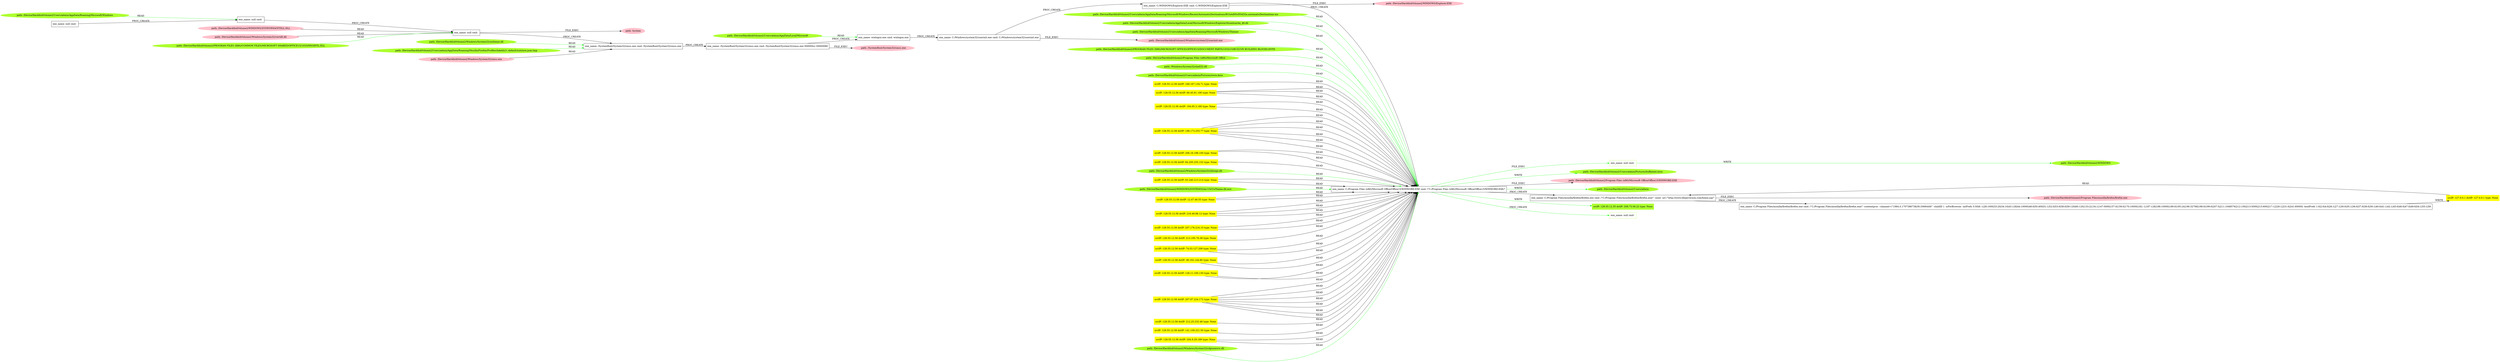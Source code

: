 digraph {
	rankdir=LR
	35 [label="exe_name: C:/Program Files (x86)/Microsoft Office/Office15/WINWORD.EXE cmd: /\"C:/Program Files (x86)/Microsoft Office/Office15/WINWORD.EXE/\"" color=black shape=box style=solid]
	92 [label="exe_name: null cmd: " color=greenyellow shape=box style=solid]
	35 -> 92 [label=FILE_EXEC color=green]
	87 [label="path: /Device/HarddiskVolume2/Users/admin/AppData/Roaming/Microsoft/Windows" color=greenyellow shape=oval style=filled]
	7 [label="exe_name: null cmd: " color=black shape=box style=solid]
	87 -> 7 [label=READ color=green]
	99 [label="path: /Device/HarddiskVolume2/Users/admin/AppData/Roaming/Microsoft/Windows/Recent/AutomaticDestinations/f01b4d95cf55d32a.automaticDestinations-ms" color=greenyellow shape=oval style=filled]
	35 [label="exe_name: C:/Program Files (x86)/Microsoft Office/Office15/WINWORD.EXE cmd: /\"C:/Program Files (x86)/Microsoft Office/Office15/WINWORD.EXE/\"" color=black shape=box style=solid]
	99 -> 35 [label=READ color=green]
	91 [label="path: /Device/HarddiskVolume2/Users/admin/AppData/Local/Microsoft" color=greenyellow shape=oval style=filled]
	52 [label="exe_name: winlogon.exe cmd: winlogon.exe" color=black shape=box style=solid]
	91 -> 52 [label=READ color=green]
	97 [label="path: /Device/HarddiskVolume2/Users/admin/AppData/Local/Microsoft/Windows/Explorer/thumbcache_48.db" color=greenyellow shape=oval style=filled]
	35 [label="exe_name: C:/Program Files (x86)/Microsoft Office/Office15/WINWORD.EXE cmd: /\"C:/Program Files (x86)/Microsoft Office/Office15/WINWORD.EXE/\"" color=black shape=box style=solid]
	97 -> 35 [label=READ color=green]
	95 [label="path: /Device/HarddiskVolume2/Users/admin/AppData/Roaming/Microsoft/Windows/Themes" color=greenyellow shape=oval style=filled]
	35 [label="exe_name: C:/Program Files (x86)/Microsoft Office/Office15/WINWORD.EXE cmd: /\"C:/Program Files (x86)/Microsoft Office/Office15/WINWORD.EXE/\"" color=black shape=box style=solid]
	95 -> 35 [label=READ color=green]
	89 [label="path: /Device/HarddiskVolume2/Windows/System32/uxtheme.dll" color=greenyellow shape=oval style=filled]
	56 [label="exe_name: /SystemRoot/System32/smss.exe cmd: /SystemRoot/System32/smss.exe" color=black shape=box style=solid]
	89 -> 56 [label=READ color=green]
	98 [label="path: /Device/HarddiskVolume2/PROGRAM FILES (X86)/MICROSOFT OFFICE/OFFICE15/DOCUMENT PARTS/1033/15/BUILT-IN BUILDING BLOCKS.DOTX" color=greenyellow shape=oval style=filled]
	35 [label="exe_name: C:/Program Files (x86)/Microsoft Office/Office15/WINWORD.EXE cmd: /\"C:/Program Files (x86)/Microsoft Office/Office15/WINWORD.EXE/\"" color=black shape=box style=solid]
	98 -> 35 [label=READ color=green]
	7 [label="exe_name: null cmd: " color=black shape=box style=solid]
	68 [label="exe_name: null cmd: " color=black shape=box style=solid]
	7 -> 68 [label=PROC_CREATE color=black]
	14 [label="exe_name: null cmd: " color=black shape=box style=solid]
	7 [label="exe_name: null cmd: " color=black shape=box style=solid]
	14 -> 7 [label=PROC_CREATE color=black]
	68 [label="exe_name: null cmd: " color=black shape=box style=solid]
	12 [label="path: System" color=pink shape=oval style=filled]
	68 -> 12 [label=FILE_EXEC color=black]
	8 [label="path: /Device/HarddiskVolume2/WINDOWS/SYSWOW64/NTDLL.DLL" color=pink shape=oval style=filled]
	68 [label="exe_name: null cmd: " color=black shape=box style=solid]
	8 -> 68 [label=READ color=black]
	9 [label="path: /Device/HarddiskVolume2/Windows/System32/vertdll.dll" color=pink shape=oval style=filled]
	68 [label="exe_name: null cmd: " color=black shape=box style=solid]
	9 -> 68 [label=READ color=black]
	68 [label="exe_name: null cmd: " color=black shape=box style=solid]
	56 [label="exe_name: /SystemRoot/System32/smss.exe cmd: /SystemRoot/System32/smss.exe" color=black shape=box style=solid]
	68 -> 56 [label=PROC_CREATE color=black]
	72 [label="path: /Device/HarddiskVolume2/Windows/System32/smss.exe" color=pink shape=oval style=filled]
	56 [label="exe_name: /SystemRoot/System32/smss.exe cmd: /SystemRoot/System32/smss.exe" color=black shape=box style=solid]
	72 -> 56 [label=READ color=black]
	56 [label="exe_name: /SystemRoot/System32/smss.exe cmd: /SystemRoot/System32/smss.exe" color=black shape=box style=solid]
	54 [label="exe_name: /SystemRoot/System32/smss.exe cmd: /SystemRoot/System32/smss.exe 000000cc 00000080" color=black shape=box style=solid]
	56 -> 54 [label=PROC_CREATE color=black]
	54 [label="exe_name: /SystemRoot/System32/smss.exe cmd: /SystemRoot/System32/smss.exe 000000cc 00000080" color=black shape=box style=solid]
	83 [label="path: /SystemRoot/System32/smss.exe" color=pink shape=oval style=filled]
	54 -> 83 [label=FILE_EXEC color=black]
	54 [label="exe_name: /SystemRoot/System32/smss.exe cmd: /SystemRoot/System32/smss.exe 000000cc 00000080" color=black shape=box style=solid]
	52 [label="exe_name: winlogon.exe cmd: winlogon.exe" color=black shape=box style=solid]
	54 -> 52 [label=PROC_CREATE color=black]
	52 [label="exe_name: winlogon.exe cmd: winlogon.exe" color=black shape=box style=solid]
	38 [label="exe_name: C:/Windows/system32/userinit.exe cmd: C:/Windows/system32/userinit.exe" color=black shape=box style=solid]
	52 -> 38 [label=PROC_CREATE color=black]
	38 [label="exe_name: C:/Windows/system32/userinit.exe cmd: C:/Windows/system32/userinit.exe" color=black shape=box style=solid]
	53 [label="path: /Device/HarddiskVolume2/Windows/system32/userinit.exe" color=pink shape=oval style=filled]
	38 -> 53 [label=FILE_EXEC color=black]
	38 [label="exe_name: C:/Windows/system32/userinit.exe cmd: C:/Windows/system32/userinit.exe" color=black shape=box style=solid]
	41 [label="exe_name: C:/WINDOWS/Explorer.EXE cmd: C:/WINDOWS/Explorer.EXE" color=black shape=box style=solid]
	38 -> 41 [label=PROC_CREATE color=black]
	41 [label="exe_name: C:/WINDOWS/Explorer.EXE cmd: C:/WINDOWS/Explorer.EXE" color=black shape=box style=solid]
	40 [label="path: /Device/HarddiskVolume2/WINDOWS/Explorer.EXE" color=pink shape=oval style=filled]
	41 -> 40 [label=FILE_EXEC color=black]
	105 [label="path: /Windows/System32/shell32.dll" color=greenyellow shape=oval style=filled]
	35 [label="exe_name: C:/Program Files (x86)/Microsoft Office/Office15/WINWORD.EXE cmd: /\"C:/Program Files (x86)/Microsoft Office/Office15/WINWORD.EXE/\"" color=black shape=box style=solid]
	105 -> 35 [label=READ color=green]
	102 [label="path: /Device/HarddiskVolume2/Users/admin/Pictures/www.docx" color=greenyellow shape=oval style=filled]
	35 [label="exe_name: C:/Program Files (x86)/Microsoft Office/Office15/WINWORD.EXE cmd: /\"C:/Program Files (x86)/Microsoft Office/Office15/WINWORD.EXE/\"" color=black shape=box style=solid]
	102 -> 35 [label=READ color=green]
	35 [label="exe_name: C:/Program Files (x86)/Microsoft Office/Office15/WINWORD.EXE cmd: /\"C:/Program Files (x86)/Microsoft Office/Office15/WINWORD.EXE/\"" color=black shape=box style=solid]
	106 [label="path: /Device/HarddiskVolume2/Users/admin/Pictures/buffaloed.docx" color=greenyellow shape=oval style=filled]
	35 -> 106 [label=WRITE color=green]
	41 [label="exe_name: C:/WINDOWS/Explorer.EXE cmd: C:/WINDOWS/Explorer.EXE" color=black shape=box style=solid]
	35 [label="exe_name: C:/Program Files (x86)/Microsoft Office/Office15/WINWORD.EXE cmd: /\"C:/Program Files (x86)/Microsoft Office/Office15/WINWORD.EXE/\"" color=black shape=box style=solid]
	41 -> 35 [label=PROC_CREATE color=black]
	35 [label="exe_name: C:/Program Files (x86)/Microsoft Office/Office15/WINWORD.EXE cmd: /\"C:/Program Files (x86)/Microsoft Office/Office15/WINWORD.EXE/\"" color=black shape=box style=solid]
	23 [label="path: /Device/HarddiskVolume2/Program Files (x86)/Microsoft Office/Office15/WINWORD.EXE" color=pink shape=oval style=filled]
	35 -> 23 [label=FILE_EXEC color=black]
	24 [label="srcIP: 128.55.12.56 dstIP: 168.167.134.71 type: None" color=yellow shape=box style=filled]
	35 [label="exe_name: C:/Program Files (x86)/Microsoft Office/Office15/WINWORD.EXE cmd: /\"C:/Program Files (x86)/Microsoft Office/Office15/WINWORD.EXE/\"" color=black shape=box style=solid]
	24 -> 35 [label=READ color=black]
	45 [label="srcIP: 128.55.12.56 dstIP: 66.45.81.190 type: None" color=yellow shape=box style=filled]
	35 [label="exe_name: C:/Program Files (x86)/Microsoft Office/Office15/WINWORD.EXE cmd: /\"C:/Program Files (x86)/Microsoft Office/Office15/WINWORD.EXE/\"" color=black shape=box style=solid]
	45 -> 35 [label=READ color=black]
	45 [label="srcIP: 128.55.12.56 dstIP: 66.45.81.190 type: None" color=yellow shape=box style=filled]
	35 [label="exe_name: C:/Program Files (x86)/Microsoft Office/Office15/WINWORD.EXE cmd: /\"C:/Program Files (x86)/Microsoft Office/Office15/WINWORD.EXE/\"" color=black shape=box style=solid]
	45 -> 35 [label=READ color=black]
	45 [label="srcIP: 128.55.12.56 dstIP: 66.45.81.190 type: None" color=yellow shape=box style=filled]
	35 [label="exe_name: C:/Program Files (x86)/Microsoft Office/Office15/WINWORD.EXE cmd: /\"C:/Program Files (x86)/Microsoft Office/Office15/WINWORD.EXE/\"" color=black shape=box style=solid]
	45 -> 35 [label=READ color=black]
	44 [label="srcIP: 128.55.12.56 dstIP: 194.65.3.180 type: None" color=yellow shape=box style=filled]
	35 [label="exe_name: C:/Program Files (x86)/Microsoft Office/Office15/WINWORD.EXE cmd: /\"C:/Program Files (x86)/Microsoft Office/Office15/WINWORD.EXE/\"" color=black shape=box style=solid]
	44 -> 35 [label=READ color=black]
	44 [label="srcIP: 128.55.12.56 dstIP: 194.65.3.180 type: None" color=yellow shape=box style=filled]
	35 [label="exe_name: C:/Program Files (x86)/Microsoft Office/Office15/WINWORD.EXE cmd: /\"C:/Program Files (x86)/Microsoft Office/Office15/WINWORD.EXE/\"" color=black shape=box style=solid]
	44 -> 35 [label=READ color=black]
	16 [label="srcIP: 128.55.12.56 dstIP: 198.173.255.77 type: None" color=yellow shape=box style=filled]
	35 [label="exe_name: C:/Program Files (x86)/Microsoft Office/Office15/WINWORD.EXE cmd: /\"C:/Program Files (x86)/Microsoft Office/Office15/WINWORD.EXE/\"" color=black shape=box style=solid]
	16 -> 35 [label=READ color=black]
	16 [label="srcIP: 128.55.12.56 dstIP: 198.173.255.77 type: None" color=yellow shape=box style=filled]
	35 [label="exe_name: C:/Program Files (x86)/Microsoft Office/Office15/WINWORD.EXE cmd: /\"C:/Program Files (x86)/Microsoft Office/Office15/WINWORD.EXE/\"" color=black shape=box style=solid]
	16 -> 35 [label=READ color=black]
	16 [label="srcIP: 128.55.12.56 dstIP: 198.173.255.77 type: None" color=yellow shape=box style=filled]
	35 [label="exe_name: C:/Program Files (x86)/Microsoft Office/Office15/WINWORD.EXE cmd: /\"C:/Program Files (x86)/Microsoft Office/Office15/WINWORD.EXE/\"" color=black shape=box style=solid]
	16 -> 35 [label=READ color=black]
	16 [label="srcIP: 128.55.12.56 dstIP: 198.173.255.77 type: None" color=yellow shape=box style=filled]
	35 [label="exe_name: C:/Program Files (x86)/Microsoft Office/Office15/WINWORD.EXE cmd: /\"C:/Program Files (x86)/Microsoft Office/Office15/WINWORD.EXE/\"" color=black shape=box style=solid]
	16 -> 35 [label=READ color=black]
	16 [label="srcIP: 128.55.12.56 dstIP: 198.173.255.77 type: None" color=yellow shape=box style=filled]
	35 [label="exe_name: C:/Program Files (x86)/Microsoft Office/Office15/WINWORD.EXE cmd: /\"C:/Program Files (x86)/Microsoft Office/Office15/WINWORD.EXE/\"" color=black shape=box style=solid]
	16 -> 35 [label=READ color=black]
	16 [label="srcIP: 128.55.12.56 dstIP: 198.173.255.77 type: None" color=yellow shape=box style=filled]
	35 [label="exe_name: C:/Program Files (x86)/Microsoft Office/Office15/WINWORD.EXE cmd: /\"C:/Program Files (x86)/Microsoft Office/Office15/WINWORD.EXE/\"" color=black shape=box style=solid]
	16 -> 35 [label=READ color=black]
	6 [label="srcIP: 128.55.12.56 dstIP: 206.16.198.100 type: None" color=yellow shape=box style=filled]
	35 [label="exe_name: C:/Program Files (x86)/Microsoft Office/Office15/WINWORD.EXE cmd: /\"C:/Program Files (x86)/Microsoft Office/Office15/WINWORD.EXE/\"" color=black shape=box style=solid]
	6 -> 35 [label=READ color=black]
	6 [label="srcIP: 128.55.12.56 dstIP: 206.16.198.100 type: None" color=yellow shape=box style=filled]
	35 [label="exe_name: C:/Program Files (x86)/Microsoft Office/Office15/WINWORD.EXE cmd: /\"C:/Program Files (x86)/Microsoft Office/Office15/WINWORD.EXE/\"" color=black shape=box style=solid]
	6 -> 35 [label=READ color=black]
	76 [label="srcIP: 128.55.12.56 dstIP: 84.205.255.152 type: None" color=yellow shape=box style=filled]
	35 [label="exe_name: C:/Program Files (x86)/Microsoft Office/Office15/WINWORD.EXE cmd: /\"C:/Program Files (x86)/Microsoft Office/Office15/WINWORD.EXE/\"" color=black shape=box style=solid]
	76 -> 35 [label=READ color=black]
	103 [label="path: /Device/HarddiskVolume2/Windows/System32/shlwapi.dll" color=greenyellow shape=oval style=filled]
	35 [label="exe_name: C:/Program Files (x86)/Microsoft Office/Office15/WINWORD.EXE cmd: /\"C:/Program Files (x86)/Microsoft Office/Office15/WINWORD.EXE/\"" color=black shape=box style=solid]
	103 -> 35 [label=READ color=green]
	11 [label="srcIP: 128.55.12.56 dstIP: 63.240.213.214 type: None" color=yellow shape=box style=filled]
	35 [label="exe_name: C:/Program Files (x86)/Microsoft Office/Office15/WINWORD.EXE cmd: /\"C:/Program Files (x86)/Microsoft Office/Office15/WINWORD.EXE/\"" color=black shape=box style=solid]
	11 -> 35 [label=READ color=black]
	11 [label="srcIP: 128.55.12.56 dstIP: 63.240.213.214 type: None" color=yellow shape=box style=filled]
	35 [label="exe_name: C:/Program Files (x86)/Microsoft Office/Office15/WINWORD.EXE cmd: /\"C:/Program Files (x86)/Microsoft Office/Office15/WINWORD.EXE/\"" color=black shape=box style=solid]
	11 -> 35 [label=READ color=black]
	35 [label="exe_name: C:/Program Files (x86)/Microsoft Office/Office15/WINWORD.EXE cmd: /\"C:/Program Files (x86)/Microsoft Office/Office15/WINWORD.EXE/\"" color=black shape=box style=solid]
	96 [label="path: /Device/HarddiskVolume2/Users/admin" color=greenyellow shape=oval style=filled]
	35 -> 96 [label=WRITE color=green]
	94 [label="path: /Device/HarddiskVolume2/WINDOWS/SYSTEM32/en-US/UxTheme.dll.mui" color=greenyellow shape=oval style=filled]
	35 [label="exe_name: C:/Program Files (x86)/Microsoft Office/Office15/WINWORD.EXE cmd: /\"C:/Program Files (x86)/Microsoft Office/Office15/WINWORD.EXE/\"" color=black shape=box style=solid]
	94 -> 35 [label=READ color=green]
	88 [label="path: /Device/HarddiskVolume2/PROGRAM FILES (X86)/COMMON FILES/MICROSOFT SHARED/OFFICE15/1033/MSOINTL.DLL" color=greenyellow shape=oval style=filled]
	68 [label="exe_name: null cmd: " color=black shape=box style=solid]
	88 -> 68 [label=READ color=green]
	57 [label="srcIP: 128.55.12.56 dstIP: 12.47.46.55 type: None" color=yellow shape=box style=filled]
	35 [label="exe_name: C:/Program Files (x86)/Microsoft Office/Office15/WINWORD.EXE cmd: /\"C:/Program Files (x86)/Microsoft Office/Office15/WINWORD.EXE/\"" color=black shape=box style=solid]
	57 -> 35 [label=READ color=black]
	57 [label="srcIP: 128.55.12.56 dstIP: 12.47.46.55 type: None" color=yellow shape=box style=filled]
	35 [label="exe_name: C:/Program Files (x86)/Microsoft Office/Office15/WINWORD.EXE cmd: /\"C:/Program Files (x86)/Microsoft Office/Office15/WINWORD.EXE/\"" color=black shape=box style=solid]
	57 -> 35 [label=READ color=black]
	10 [label="srcIP: 128.55.12.56 dstIP: 216.49.88.12 type: None" color=yellow shape=box style=filled]
	35 [label="exe_name: C:/Program Files (x86)/Microsoft Office/Office15/WINWORD.EXE cmd: /\"C:/Program Files (x86)/Microsoft Office/Office15/WINWORD.EXE/\"" color=black shape=box style=solid]
	10 -> 35 [label=READ color=black]
	10 [label="srcIP: 128.55.12.56 dstIP: 216.49.88.12 type: None" color=yellow shape=box style=filled]
	35 [label="exe_name: C:/Program Files (x86)/Microsoft Office/Office15/WINWORD.EXE cmd: /\"C:/Program Files (x86)/Microsoft Office/Office15/WINWORD.EXE/\"" color=black shape=box style=solid]
	10 -> 35 [label=READ color=black]
	10 [label="srcIP: 128.55.12.56 dstIP: 216.49.88.12 type: None" color=yellow shape=box style=filled]
	35 [label="exe_name: C:/Program Files (x86)/Microsoft Office/Office15/WINWORD.EXE cmd: /\"C:/Program Files (x86)/Microsoft Office/Office15/WINWORD.EXE/\"" color=black shape=box style=solid]
	10 -> 35 [label=READ color=black]
	15 [label="srcIP: 128.55.12.56 dstIP: 207.176.216.10 type: None" color=yellow shape=box style=filled]
	35 [label="exe_name: C:/Program Files (x86)/Microsoft Office/Office15/WINWORD.EXE cmd: /\"C:/Program Files (x86)/Microsoft Office/Office15/WINWORD.EXE/\"" color=black shape=box style=solid]
	15 -> 35 [label=READ color=black]
	15 [label="srcIP: 128.55.12.56 dstIP: 207.176.216.10 type: None" color=yellow shape=box style=filled]
	35 [label="exe_name: C:/Program Files (x86)/Microsoft Office/Office15/WINWORD.EXE cmd: /\"C:/Program Files (x86)/Microsoft Office/Office15/WINWORD.EXE/\"" color=black shape=box style=solid]
	15 -> 35 [label=READ color=black]
	81 [label="srcIP: 128.55.12.56 dstIP: 213.195.76.38 type: None" color=yellow shape=box style=filled]
	35 [label="exe_name: C:/Program Files (x86)/Microsoft Office/Office15/WINWORD.EXE cmd: /\"C:/Program Files (x86)/Microsoft Office/Office15/WINWORD.EXE/\"" color=black shape=box style=solid]
	81 -> 35 [label=READ color=black]
	61 [label="srcIP: 128.55.12.56 dstIP: 74.53.127.208 type: None" color=yellow shape=box style=filled]
	35 [label="exe_name: C:/Program Files (x86)/Microsoft Office/Office15/WINWORD.EXE cmd: /\"C:/Program Files (x86)/Microsoft Office/Office15/WINWORD.EXE/\"" color=black shape=box style=solid]
	61 -> 35 [label=READ color=black]
	61 [label="srcIP: 128.55.12.56 dstIP: 74.53.127.208 type: None" color=yellow shape=box style=filled]
	35 [label="exe_name: C:/Program Files (x86)/Microsoft Office/Office15/WINWORD.EXE cmd: /\"C:/Program Files (x86)/Microsoft Office/Office15/WINWORD.EXE/\"" color=black shape=box style=solid]
	61 -> 35 [label=READ color=black]
	51 [label="srcIP: 128.55.12.56 dstIP: 38.102.144.80 type: None" color=yellow shape=box style=filled]
	35 [label="exe_name: C:/Program Files (x86)/Microsoft Office/Office15/WINWORD.EXE cmd: /\"C:/Program Files (x86)/Microsoft Office/Office15/WINWORD.EXE/\"" color=black shape=box style=solid]
	51 -> 35 [label=READ color=black]
	51 [label="srcIP: 128.55.12.56 dstIP: 38.102.144.80 type: None" color=yellow shape=box style=filled]
	35 [label="exe_name: C:/Program Files (x86)/Microsoft Office/Office15/WINWORD.EXE cmd: /\"C:/Program Files (x86)/Microsoft Office/Office15/WINWORD.EXE/\"" color=black shape=box style=solid]
	51 -> 35 [label=READ color=black]
	19 [label="srcIP: 128.55.12.56 dstIP: 128.11.100.130 type: None" color=yellow shape=box style=filled]
	35 [label="exe_name: C:/Program Files (x86)/Microsoft Office/Office15/WINWORD.EXE cmd: /\"C:/Program Files (x86)/Microsoft Office/Office15/WINWORD.EXE/\"" color=black shape=box style=solid]
	19 -> 35 [label=READ color=black]
	19 [label="srcIP: 128.55.12.56 dstIP: 128.11.100.130 type: None" color=yellow shape=box style=filled]
	35 [label="exe_name: C:/Program Files (x86)/Microsoft Office/Office15/WINWORD.EXE cmd: /\"C:/Program Files (x86)/Microsoft Office/Office15/WINWORD.EXE/\"" color=black shape=box style=solid]
	19 -> 35 [label=READ color=black]
	46 [label="srcIP: 128.55.12.56 dstIP: 207.97.224.172 type: None" color=yellow shape=box style=filled]
	35 [label="exe_name: C:/Program Files (x86)/Microsoft Office/Office15/WINWORD.EXE cmd: /\"C:/Program Files (x86)/Microsoft Office/Office15/WINWORD.EXE/\"" color=black shape=box style=solid]
	46 -> 35 [label=READ color=black]
	46 [label="srcIP: 128.55.12.56 dstIP: 207.97.224.172 type: None" color=yellow shape=box style=filled]
	35 [label="exe_name: C:/Program Files (x86)/Microsoft Office/Office15/WINWORD.EXE cmd: /\"C:/Program Files (x86)/Microsoft Office/Office15/WINWORD.EXE/\"" color=black shape=box style=solid]
	46 -> 35 [label=READ color=black]
	46 [label="srcIP: 128.55.12.56 dstIP: 207.97.224.172 type: None" color=yellow shape=box style=filled]
	35 [label="exe_name: C:/Program Files (x86)/Microsoft Office/Office15/WINWORD.EXE cmd: /\"C:/Program Files (x86)/Microsoft Office/Office15/WINWORD.EXE/\"" color=black shape=box style=solid]
	46 -> 35 [label=READ color=black]
	46 [label="srcIP: 128.55.12.56 dstIP: 207.97.224.172 type: None" color=yellow shape=box style=filled]
	35 [label="exe_name: C:/Program Files (x86)/Microsoft Office/Office15/WINWORD.EXE cmd: /\"C:/Program Files (x86)/Microsoft Office/Office15/WINWORD.EXE/\"" color=black shape=box style=solid]
	46 -> 35 [label=READ color=black]
	46 [label="srcIP: 128.55.12.56 dstIP: 207.97.224.172 type: None" color=yellow shape=box style=filled]
	35 [label="exe_name: C:/Program Files (x86)/Microsoft Office/Office15/WINWORD.EXE cmd: /\"C:/Program Files (x86)/Microsoft Office/Office15/WINWORD.EXE/\"" color=black shape=box style=solid]
	46 -> 35 [label=READ color=black]
	46 [label="srcIP: 128.55.12.56 dstIP: 207.97.224.172 type: None" color=yellow shape=box style=filled]
	35 [label="exe_name: C:/Program Files (x86)/Microsoft Office/Office15/WINWORD.EXE cmd: /\"C:/Program Files (x86)/Microsoft Office/Office15/WINWORD.EXE/\"" color=black shape=box style=solid]
	46 -> 35 [label=READ color=black]
	46 [label="srcIP: 128.55.12.56 dstIP: 207.97.224.172 type: None" color=yellow shape=box style=filled]
	35 [label="exe_name: C:/Program Files (x86)/Microsoft Office/Office15/WINWORD.EXE cmd: /\"C:/Program Files (x86)/Microsoft Office/Office15/WINWORD.EXE/\"" color=black shape=box style=solid]
	46 -> 35 [label=READ color=black]
	20 [label="srcIP: 128.55.12.56 dstIP: 212.25.232.48 type: None" color=yellow shape=box style=filled]
	35 [label="exe_name: C:/Program Files (x86)/Microsoft Office/Office15/WINWORD.EXE cmd: /\"C:/Program Files (x86)/Microsoft Office/Office15/WINWORD.EXE/\"" color=black shape=box style=solid]
	20 -> 35 [label=READ color=black]
	27 [label="srcIP: 128.55.12.56 dstIP: 141.109.221.50 type: None" color=yellow shape=box style=filled]
	35 [label="exe_name: C:/Program Files (x86)/Microsoft Office/Office15/WINWORD.EXE cmd: /\"C:/Program Files (x86)/Microsoft Office/Office15/WINWORD.EXE/\"" color=black shape=box style=solid]
	27 -> 35 [label=READ color=black]
	48 [label="srcIP: 128.55.12.56 dstIP: 204.9.29.189 type: None" color=yellow shape=box style=filled]
	35 [label="exe_name: C:/Program Files (x86)/Microsoft Office/Office15/WINWORD.EXE cmd: /\"C:/Program Files (x86)/Microsoft Office/Office15/WINWORD.EXE/\"" color=black shape=box style=solid]
	48 -> 35 [label=READ color=black]
	48 [label="srcIP: 128.55.12.56 dstIP: 204.9.29.189 type: None" color=yellow shape=box style=filled]
	35 [label="exe_name: C:/Program Files (x86)/Microsoft Office/Office15/WINWORD.EXE cmd: /\"C:/Program Files (x86)/Microsoft Office/Office15/WINWORD.EXE/\"" color=black shape=box style=solid]
	48 -> 35 [label=READ color=black]
	35 [label="exe_name: C:/Program Files (x86)/Microsoft Office/Office15/WINWORD.EXE cmd: /\"C:/Program Files (x86)/Microsoft Office/Office15/WINWORD.EXE/\"" color=black shape=box style=solid]
	0 [label="exe_name: C:/Program Files/mozilla/firefox/firefox.exe cmd: /\"C:/Program Files/mozilla/firefox/firefox.exe/\" -osint -url /\"http://www.lillianvernon.com/home.jsp/\"" color=black shape=box style=solid]
	35 -> 0 [label=PROC_CREATE color=black]
	0 [label="exe_name: C:/Program Files/mozilla/firefox/firefox.exe cmd: /\"C:/Program Files/mozilla/firefox/firefox.exe/\" -osint -url /\"http://www.lillianvernon.com/home.jsp/\"" color=black shape=box style=solid]
	37 [label="path: /Device/HarddiskVolume2/Program Files/mozilla/firefox/firefox.exe" color=pink shape=oval style=filled]
	0 -> 37 [label=FILE_EXEC color=black]
	2 [label="srcIP: 127.0.0.1 dstIP: 127.0.0.1 type: None" color=yellow shape=box style=filled]
	0 [label="exe_name: C:/Program Files/mozilla/firefox/firefox.exe cmd: /\"C:/Program Files/mozilla/firefox/firefox.exe/\" -osint -url /\"http://www.lillianvernon.com/home.jsp/\"" color=black shape=box style=solid]
	2 -> 0 [label=READ color=black]
	0 [label="exe_name: C:/Program Files/mozilla/firefox/firefox.exe cmd: /\"C:/Program Files/mozilla/firefox/firefox.exe/\" -osint -url /\"http://www.lillianvernon.com/home.jsp/\"" color=black shape=box style=solid]
	1 [label="exe_name: C:/Program Files/mozilla/firefox/firefox.exe cmd: /\"C:/Program Files/mozilla/firefox/firefox.exe/\" -contentproc --channel=/\"1984.0.1707386738//813066449/\" -childID 1 -isForBrowser -intPrefs 5:50|6:-1|28:1000|33:20|34:10|43:128|44:10000|48:0|50:400|51:1|52:0|53:0|58:0|59:120|60:120|133:2|134:1|147:5000|157:0|159:0|170:10000|182:-1|187:128|188:10000|189:0|195:24|196:32768|198:0|199:0|207:5|211:1048576|212:100|213:5000|215:600|217:1|226:1|231:0|241:60000| -boolPrefs 1:0|2:0|4:0|26:1|27:1|30:0|35:1|36:0|37:0|38:0|39:1|40:0|41:1|42:1|45:0|46:0|47:0|49:0|54:1|55:1|56" color=black shape=box style=solid]
	0 -> 1 [label=PROC_CREATE color=black]
	1 [label="exe_name: C:/Program Files/mozilla/firefox/firefox.exe cmd: /\"C:/Program Files/mozilla/firefox/firefox.exe/\" -contentproc --channel=/\"1984.0.1707386738//813066449/\" -childID 1 -isForBrowser -intPrefs 5:50|6:-1|28:1000|33:20|34:10|43:128|44:10000|48:0|50:400|51:1|52:0|53:0|58:0|59:120|60:120|133:2|134:1|147:5000|157:0|159:0|170:10000|182:-1|187:128|188:10000|189:0|195:24|196:32768|198:0|199:0|207:5|211:1048576|212:100|213:5000|215:600|217:1|226:1|231:0|241:60000| -boolPrefs 1:0|2:0|4:0|26:1|27:1|30:0|35:1|36:0|37:0|38:0|39:1|40:0|41:1|42:1|45:0|46:0|47:0|49:0|54:1|55:1|56" color=black shape=box style=solid]
	2 [label="srcIP: 127.0.0.1 dstIP: 127.0.0.1 type: None" color=yellow shape=box style=filled]
	1 -> 2 [label=WRITE color=black]
	92 [label="exe_name: null cmd: " color=greenyellow shape=box style=solid]
	93 [label="path: /Device/HarddiskVolume2/WINDOWS" color=greenyellow shape=oval style=filled]
	92 -> 93 [label=WRITE color=green]
	104 [label="path: /Device/HarddiskVolume2/Windows/System32/cdpusersvc.dll" color=greenyellow shape=oval style=filled]
	35 [label="exe_name: C:/Program Files (x86)/Microsoft Office/Office15/WINWORD.EXE cmd: /\"C:/Program Files (x86)/Microsoft Office/Office15/WINWORD.EXE/\"" color=black shape=box style=solid]
	104 -> 35 [label=READ color=green]
	100 [label="path: /Device/HarddiskVolume2/Program Files (x86)/Microsoft Office" color=greenyellow shape=oval style=filled]
	35 [label="exe_name: C:/Program Files (x86)/Microsoft Office/Office15/WINWORD.EXE cmd: /\"C:/Program Files (x86)/Microsoft Office/Office15/WINWORD.EXE/\"" color=black shape=box style=solid]
	100 -> 35 [label=READ color=green]
	35 [label="exe_name: C:/Program Files (x86)/Microsoft Office/Office15/WINWORD.EXE cmd: /\"C:/Program Files (x86)/Microsoft Office/Office15/WINWORD.EXE/\"" color=black shape=box style=solid]
	101 [label="srcIP: 128.55.12.55 dstIP: 209.73.56.22 type: None" color=greenyellow shape=box style=filled]
	35 -> 101 [label=WRITE color=green]
	90 [label="path: /Device/HarddiskVolume2/Users/admin/AppData/Roaming/Mozilla/Firefox/Profiles/lxkehh21.default/xulstore.json.tmp" color=greenyellow shape=oval style=filled]
	56 [label="exe_name: /SystemRoot/System32/smss.exe cmd: /SystemRoot/System32/smss.exe" color=black shape=box style=solid]
	90 -> 56 [label=READ color=green]
	35 [label="exe_name: C:/Program Files (x86)/Microsoft Office/Office15/WINWORD.EXE cmd: /\"C:/Program Files (x86)/Microsoft Office/Office15/WINWORD.EXE/\"" color=black shape=box style=solid]
	107 [label="exe_name: null cmd: " color=greenyellow shape=box style=solid]
	35 -> 107 [label=PROC_CREATE color=green]
}
